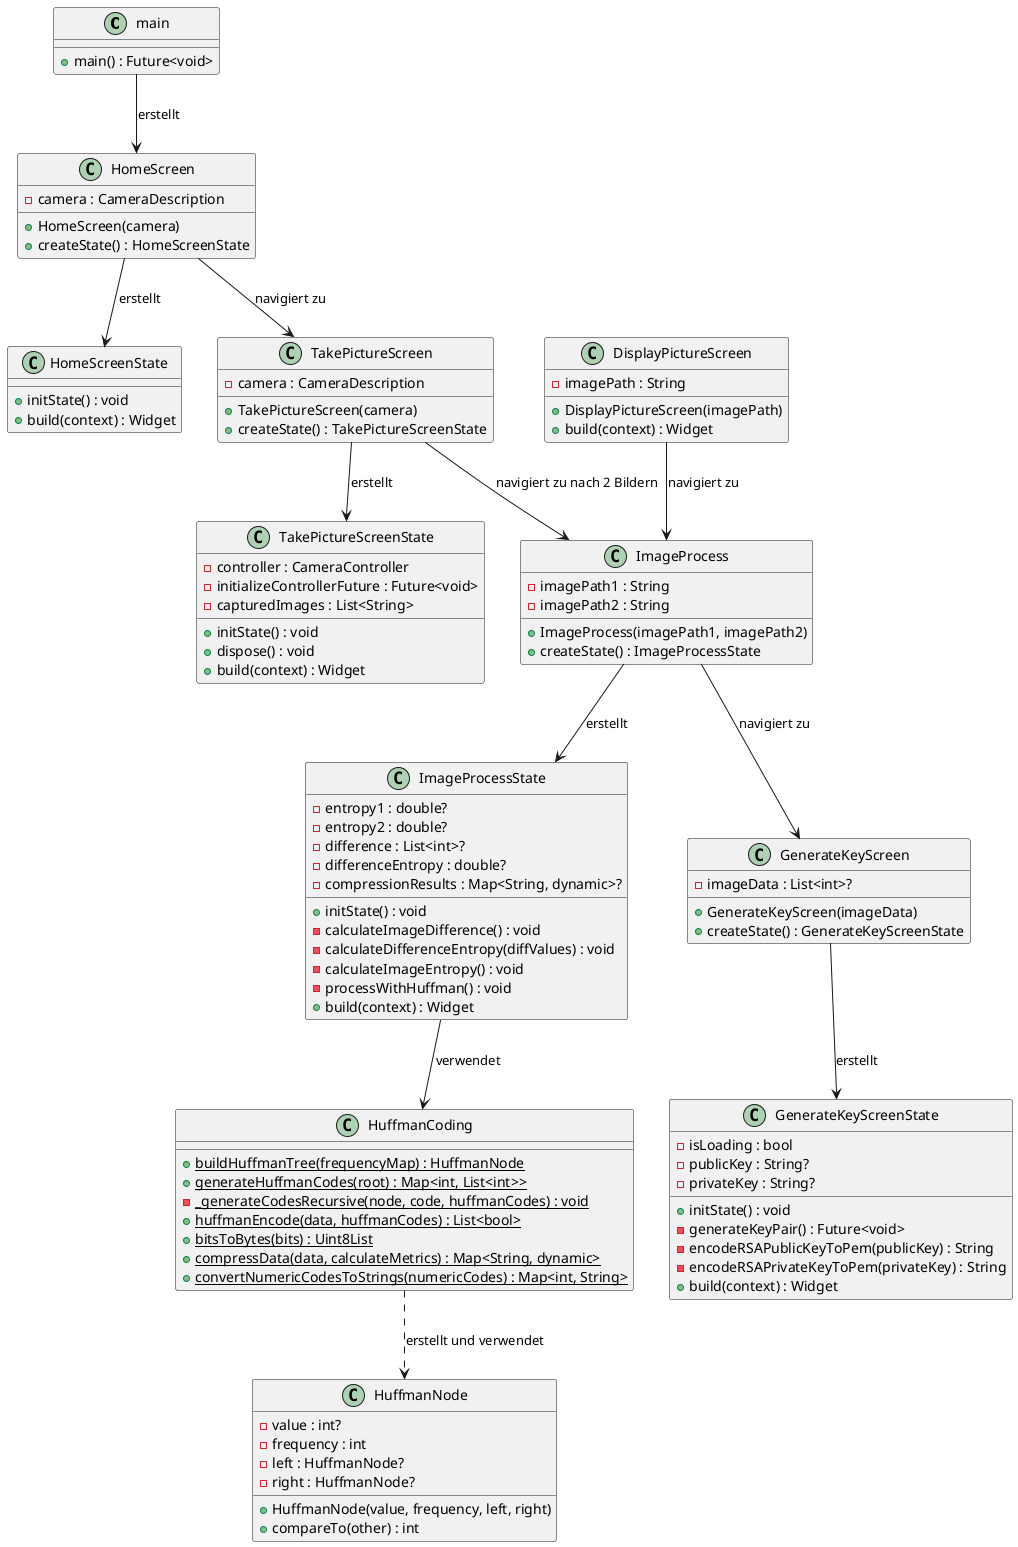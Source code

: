 @startuml umlkomplett

' Klassen
class main {
  +main() : Future<void>
}

class HomeScreen {
  -camera : CameraDescription
  +HomeScreen(camera)
  +createState() : HomeScreenState
}

class HomeScreenState {
  +initState() : void
  +build(context) : Widget
}

class TakePictureScreen {
  -camera : CameraDescription
  +TakePictureScreen(camera)
  +createState() : TakePictureScreenState
}

class TakePictureScreenState {
  -controller : CameraController
  -initializeControllerFuture : Future<void>
  -capturedImages : List<String>
  +initState() : void
  +dispose() : void
  +build(context) : Widget
}

class DisplayPictureScreen {
  -imagePath : String
  +DisplayPictureScreen(imagePath)
  +build(context) : Widget
}

class ImageProcess {
  -imagePath1 : String
  -imagePath2 : String
  +ImageProcess(imagePath1, imagePath2)
  +createState() : ImageProcessState
}

class ImageProcessState {
  -entropy1 : double?
  -entropy2 : double?
  -difference : List<int>?
  -differenceEntropy : double?
  -compressionResults : Map<String, dynamic>?
  +initState() : void
  -calculateImageDifference() : void
  -calculateDifferenceEntropy(diffValues) : void
  -calculateImageEntropy() : void
  -processWithHuffman() : void
  +build(context) : Widget
}

class HuffmanNode {
  -value : int?
  -frequency : int
  -left : HuffmanNode?
  -right : HuffmanNode?
  +HuffmanNode(value, frequency, left, right)
  +compareTo(other) : int
}

class HuffmanCoding {
  {static} +buildHuffmanTree(frequencyMap) : HuffmanNode
  {static} +generateHuffmanCodes(root) : Map<int, List<int>>
  {static} -_generateCodesRecursive(node, code, huffmanCodes) : void
  {static} +huffmanEncode(data, huffmanCodes) : List<bool>
  {static} +bitsToBytes(bits) : Uint8List
  {static} +compressData(data, calculateMetrics) : Map<String, dynamic>
  {static} +convertNumericCodesToStrings(numericCodes) : Map<int, String>
}

class GenerateKeyScreen {
  -imageData : List<int>?
  +GenerateKeyScreen(imageData)
  +createState() : GenerateKeyScreenState
}

class GenerateKeyScreenState {
  -isLoading : bool
  -publicKey : String?
  -privateKey : String?
  +initState() : void
  -generateKeyPair() : Future<void>
  -encodeRSAPublicKeyToPem(publicKey) : String
  -encodeRSAPrivateKeyToPem(privateKey) : String
  +build(context) : Widget
}

' Beziehungen
main --> HomeScreen : erstellt
HomeScreen --> HomeScreenState : erstellt
HomeScreen --> TakePictureScreen : navigiert zu
TakePictureScreen --> TakePictureScreenState : erstellt
TakePictureScreen --> ImageProcess : navigiert zu nach 2 Bildern
DisplayPictureScreen --> ImageProcess : navigiert zu
ImageProcess --> ImageProcessState : erstellt
ImageProcessState --> HuffmanCoding : verwendet
HuffmanCoding ..> HuffmanNode : erstellt und verwendet
ImageProcess --> GenerateKeyScreen : navigiert zu
GenerateKeyScreen --> GenerateKeyScreenState : erstellt

@enduml